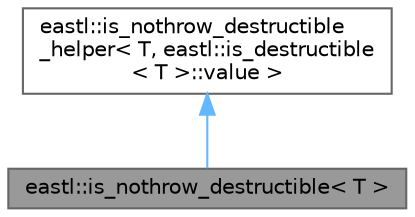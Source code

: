 digraph "eastl::is_nothrow_destructible&lt; T &gt;"
{
 // LATEX_PDF_SIZE
  bgcolor="transparent";
  edge [fontname=Helvetica,fontsize=10,labelfontname=Helvetica,labelfontsize=10];
  node [fontname=Helvetica,fontsize=10,shape=box,height=0.2,width=0.4];
  Node1 [id="Node000001",label="eastl::is_nothrow_destructible\< T \>",height=0.2,width=0.4,color="gray40", fillcolor="grey60", style="filled", fontcolor="black",tooltip=" "];
  Node2 -> Node1 [id="edge2_Node000001_Node000002",dir="back",color="steelblue1",style="solid",tooltip=" "];
  Node2 [id="Node000002",label="eastl::is_nothrow_destructible\l_helper\< T, eastl::is_destructible\l\< T \>::value \>",height=0.2,width=0.4,color="gray40", fillcolor="white", style="filled",URL="$structeastl_1_1is__nothrow__destructible__helper.html",tooltip=" "];
}
